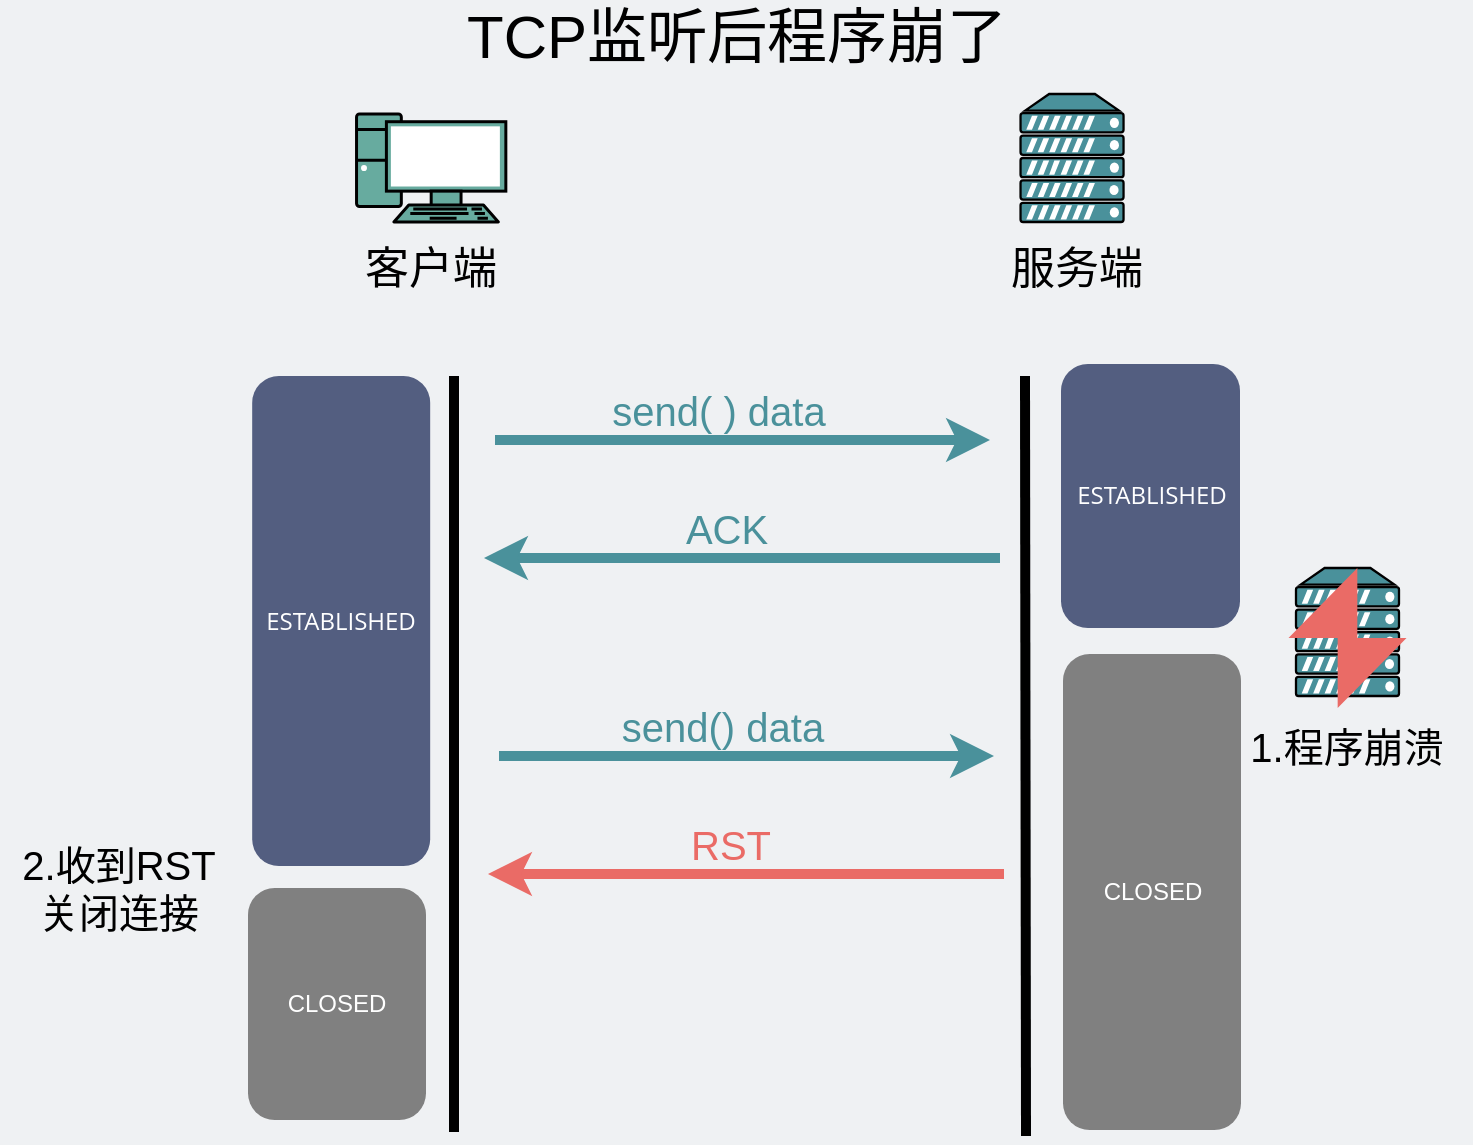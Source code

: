 <mxfile version="15.0.2" type="github">
  <diagram id="3228e29e-7158-1315-38df-8450db1d8a1d" name="Page-1">
    <mxGraphModel dx="1113" dy="-51" grid="0" gridSize="10" guides="1" tooltips="1" connect="1" arrows="1" fold="1" page="1" pageScale="1" pageWidth="800" pageHeight="620" background="#EFF1F3" math="0" shadow="0">
      <root>
        <mxCell id="0" />
        <mxCell id="1" parent="0" />
        <mxCell id="_KJd5dzx4qh3lxpyMWcO-2" value="" style="fontColor=#0066CC;verticalAlign=top;verticalLabelPosition=bottom;labelPosition=center;align=center;html=1;outlineConnect=0;gradientColor=none;gradientDirection=north;strokeWidth=2;shape=mxgraph.networks.pc;fillColor=#67AB9F;fontSize=30;" parent="1" vertex="1">
          <mxGeometry x="200.27" y="697" width="74.65" height="54" as="geometry" />
        </mxCell>
        <mxCell id="T-5VQnCJckOgUX1Wp16H-28" value="客户端" style="text;html=1;strokeColor=none;fillColor=none;align=center;verticalAlign=middle;whiteSpace=wrap;rounded=0;fontSize=22;" parent="1" vertex="1">
          <mxGeometry x="148.09" y="765" width="179" height="20" as="geometry" />
        </mxCell>
        <mxCell id="aH1-eks404bDhsACtXEq-2" value="" style="fontColor=#0066CC;verticalAlign=top;verticalLabelPosition=bottom;labelPosition=center;align=center;html=1;outlineConnect=0;gradientColor=none;gradientDirection=north;strokeWidth=2;shape=mxgraph.networks.server;fillColor=#4A919B;" parent="1" vertex="1">
          <mxGeometry x="532.27" y="687" width="51.5" height="64" as="geometry" />
        </mxCell>
        <mxCell id="aH1-eks404bDhsACtXEq-3" value="服务端" style="text;html=1;strokeColor=none;fillColor=none;align=center;verticalAlign=middle;whiteSpace=wrap;rounded=0;fontSize=22;" parent="1" vertex="1">
          <mxGeometry x="471.27" y="765" width="179" height="20" as="geometry" />
        </mxCell>
        <mxCell id="aH1-eks404bDhsACtXEq-4" value="&lt;font style=&quot;font-size: 30px&quot;&gt;TCP监听后程序崩了&lt;/font&gt;" style="text;html=1;strokeColor=none;fillColor=none;align=center;verticalAlign=middle;whiteSpace=wrap;rounded=0;" parent="1" vertex="1">
          <mxGeometry x="192.5" y="644" width="395" height="28" as="geometry" />
        </mxCell>
        <mxCell id="aH1-eks404bDhsACtXEq-7" value="" style="endArrow=none;html=1;strokeWidth=5;" parent="1" edge="1">
          <mxGeometry width="50" height="50" relative="1" as="geometry">
            <mxPoint x="249" y="1206" as="sourcePoint" />
            <mxPoint x="249" y="828" as="targetPoint" />
          </mxGeometry>
        </mxCell>
        <mxCell id="aH1-eks404bDhsACtXEq-10" value="" style="endArrow=classic;html=1;strokeWidth=5;fontSize=20;strokeColor=#4A919B;" parent="1" edge="1">
          <mxGeometry width="50" height="50" relative="1" as="geometry">
            <mxPoint x="269.5" y="860" as="sourcePoint" />
            <mxPoint x="517" y="860" as="targetPoint" />
          </mxGeometry>
        </mxCell>
        <mxCell id="aH1-eks404bDhsACtXEq-11" value="send( ) data" style="text;html=1;fillColor=none;align=center;verticalAlign=middle;whiteSpace=wrap;rounded=0;fontSize=20;fontColor=#4A919B;" parent="1" vertex="1">
          <mxGeometry x="308" y="834" width="146.5" height="21" as="geometry" />
        </mxCell>
        <mxCell id="aH1-eks404bDhsACtXEq-12" value="" style="endArrow=none;html=1;strokeWidth=5;startArrow=classic;startFill=1;endFill=0;fontColor=#4A919B;strokeColor=#4A919B;" parent="1" edge="1">
          <mxGeometry width="50" height="50" relative="1" as="geometry">
            <mxPoint x="264" y="919" as="sourcePoint" />
            <mxPoint x="522" y="919" as="targetPoint" />
          </mxGeometry>
        </mxCell>
        <mxCell id="aH1-eks404bDhsACtXEq-17" value="&lt;span style=&quot;font-family: &amp;quot;open sans&amp;quot; , &amp;quot;clear sans&amp;quot; , &amp;quot;helvetica neue&amp;quot; , &amp;quot;helvetica&amp;quot; , &amp;quot;arial&amp;quot; , sans-serif&quot;&gt;&lt;font style=&quot;font-size: 12px&quot;&gt;ESTABLISHED&lt;/font&gt;&lt;/span&gt;" style="rounded=1;whiteSpace=wrap;html=1;dashed=1;strokeWidth=3;strokeColor=none;fillColor=#535E80;fontColor=#FFFFFF;" parent="1" vertex="1">
          <mxGeometry x="552.5" y="822" width="89.5" height="132" as="geometry" />
        </mxCell>
        <mxCell id="aH1-eks404bDhsACtXEq-22" value="ACK" style="text;html=1;strokeColor=none;fillColor=none;align=center;verticalAlign=middle;whiteSpace=wrap;rounded=0;fontSize=20;rotation=0;fontColor=#4A919B;" parent="1" vertex="1">
          <mxGeometry x="342" y="888" width="87" height="32" as="geometry" />
        </mxCell>
        <mxCell id="YXoqQ_mGJv7HDvLP6CB5-1" value="" style="endArrow=none;html=1;strokeWidth=5;" parent="1" edge="1">
          <mxGeometry width="50" height="50" relative="1" as="geometry">
            <mxPoint x="535" y="1208" as="sourcePoint" />
            <mxPoint x="534.5" y="828" as="targetPoint" />
          </mxGeometry>
        </mxCell>
        <mxCell id="CZwPZS3a3ZRwMsVz8uld-6" value="&lt;font color=&quot;#ffffff&quot;&gt;CLOSED&lt;/font&gt;" style="rounded=1;whiteSpace=wrap;html=1;strokeWidth=3;strokeColor=none;fillColor=#808080;" parent="1" vertex="1">
          <mxGeometry x="553.5" y="967" width="89" height="238" as="geometry" />
        </mxCell>
        <mxCell id="620c4s5pLBTuJ2dwkKwi-3" value="&lt;span style=&quot;font-family: &amp;#34;open sans&amp;#34; , &amp;#34;clear sans&amp;#34; , &amp;#34;helvetica neue&amp;#34; , &amp;#34;helvetica&amp;#34; , &amp;#34;arial&amp;#34; , sans-serif&quot;&gt;&lt;font style=&quot;font-size: 12px&quot;&gt;ESTABLISHED&lt;br&gt;&lt;/font&gt;&lt;/span&gt;" style="rounded=1;whiteSpace=wrap;html=1;dashed=1;strokeWidth=3;fillColor=#535E80;strokeColor=none;fontColor=#FFFFFF;" parent="1" vertex="1">
          <mxGeometry x="148.09" y="828" width="89" height="245" as="geometry" />
        </mxCell>
        <mxCell id="RZoSx3gHirty8Vm16f_1-15" value="" style="fontColor=#0066CC;verticalAlign=top;verticalLabelPosition=bottom;labelPosition=center;align=center;html=1;outlineConnect=0;gradientColor=none;gradientDirection=north;strokeWidth=2;shape=mxgraph.networks.server;fillColor=#4A919B;" vertex="1" parent="1">
          <mxGeometry x="670" y="924" width="51.5" height="64" as="geometry" />
        </mxCell>
        <mxCell id="RZoSx3gHirty8Vm16f_1-16" value="" style="html=1;verticalLabelPosition=bottom;align=center;labelBackgroundColor=#ffffff;verticalAlign=top;strokeWidth=2;shadow=0;dashed=0;shape=mxgraph.ios7.icons.flash;strokeColor=none;fillColor=#EA6B66;" vertex="1" parent="1">
          <mxGeometry x="666.25" y="924" width="59" height="70" as="geometry" />
        </mxCell>
        <mxCell id="RZoSx3gHirty8Vm16f_1-17" value="&lt;font style=&quot;font-size: 20px&quot;&gt;1.程序崩溃&lt;/font&gt;" style="text;html=1;strokeColor=none;fillColor=none;align=center;verticalAlign=middle;whiteSpace=wrap;rounded=0;" vertex="1" parent="1">
          <mxGeometry x="634.39" y="996" width="122.73" height="33" as="geometry" />
        </mxCell>
        <mxCell id="RZoSx3gHirty8Vm16f_1-18" value="" style="endArrow=classic;html=1;strokeWidth=5;fontSize=20;fontColor=#4A919B;strokeColor=#4A919B;" edge="1" parent="1">
          <mxGeometry width="50" height="50" relative="1" as="geometry">
            <mxPoint x="271.5" y="1018" as="sourcePoint" />
            <mxPoint x="519" y="1018" as="targetPoint" />
          </mxGeometry>
        </mxCell>
        <mxCell id="RZoSx3gHirty8Vm16f_1-19" value="send() data" style="text;html=1;strokeColor=none;fillColor=none;align=center;verticalAlign=middle;whiteSpace=wrap;rounded=0;fontSize=20;fontColor=#4A919B;" vertex="1" parent="1">
          <mxGeometry x="310" y="992" width="146.5" height="21" as="geometry" />
        </mxCell>
        <mxCell id="RZoSx3gHirty8Vm16f_1-20" value="" style="endArrow=none;html=1;strokeWidth=5;startArrow=classic;startFill=1;endFill=0;fontColor=#4A919B;strokeColor=#EA6B66;" edge="1" parent="1">
          <mxGeometry width="50" height="50" relative="1" as="geometry">
            <mxPoint x="266" y="1077" as="sourcePoint" />
            <mxPoint x="524" y="1077" as="targetPoint" />
          </mxGeometry>
        </mxCell>
        <mxCell id="RZoSx3gHirty8Vm16f_1-21" value="RST" style="text;html=1;strokeColor=none;fillColor=none;align=center;verticalAlign=middle;whiteSpace=wrap;rounded=0;fontSize=20;rotation=0;fontColor=#EA6B66;" vertex="1" parent="1">
          <mxGeometry x="344" y="1046" width="87" height="32" as="geometry" />
        </mxCell>
        <mxCell id="RZoSx3gHirty8Vm16f_1-22" value="&lt;font color=&quot;#ffffff&quot;&gt;CLOSED&lt;/font&gt;" style="rounded=1;whiteSpace=wrap;html=1;strokeWidth=3;strokeColor=none;fillColor=#808080;" vertex="1" parent="1">
          <mxGeometry x="146" y="1084" width="89" height="116" as="geometry" />
        </mxCell>
        <mxCell id="RZoSx3gHirty8Vm16f_1-23" value="&lt;font style=&quot;font-size: 20px&quot;&gt;2.收到RST&lt;br&gt;关闭连接&lt;br&gt;&lt;/font&gt;" style="text;html=1;strokeColor=none;fillColor=none;align=center;verticalAlign=middle;whiteSpace=wrap;rounded=0;" vertex="1" parent="1">
          <mxGeometry x="22" y="1067" width="119" height="33" as="geometry" />
        </mxCell>
      </root>
    </mxGraphModel>
  </diagram>
</mxfile>
